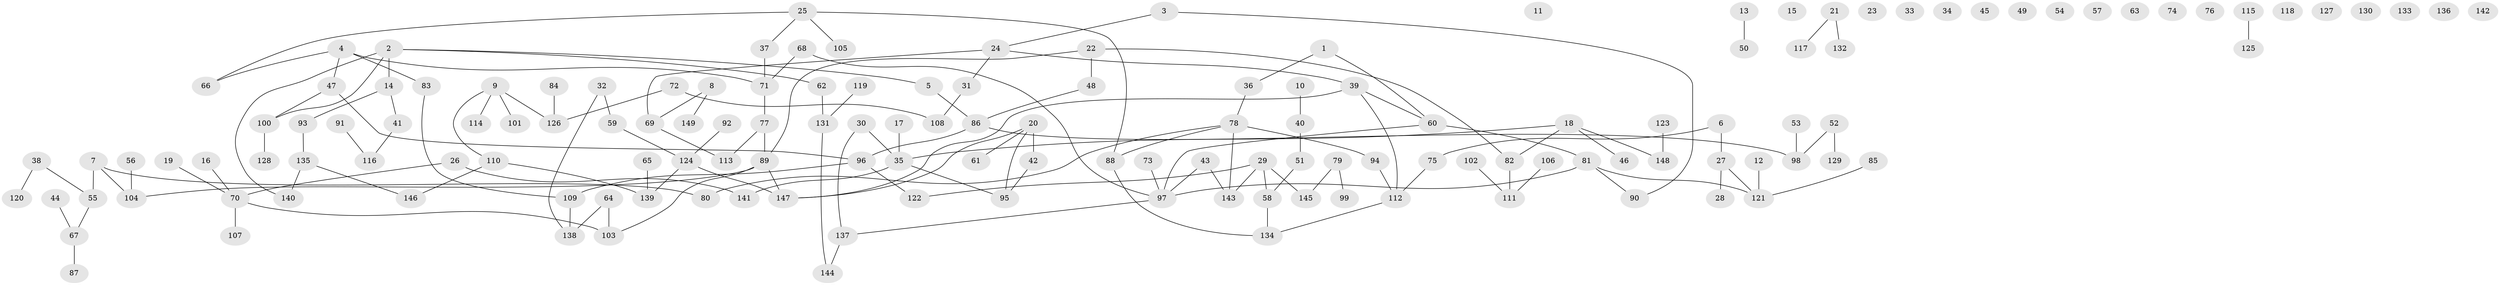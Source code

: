 // Generated by graph-tools (version 1.1) at 2025/39/03/09/25 04:39:49]
// undirected, 149 vertices, 153 edges
graph export_dot {
graph [start="1"]
  node [color=gray90,style=filled];
  1;
  2;
  3;
  4;
  5;
  6;
  7;
  8;
  9;
  10;
  11;
  12;
  13;
  14;
  15;
  16;
  17;
  18;
  19;
  20;
  21;
  22;
  23;
  24;
  25;
  26;
  27;
  28;
  29;
  30;
  31;
  32;
  33;
  34;
  35;
  36;
  37;
  38;
  39;
  40;
  41;
  42;
  43;
  44;
  45;
  46;
  47;
  48;
  49;
  50;
  51;
  52;
  53;
  54;
  55;
  56;
  57;
  58;
  59;
  60;
  61;
  62;
  63;
  64;
  65;
  66;
  67;
  68;
  69;
  70;
  71;
  72;
  73;
  74;
  75;
  76;
  77;
  78;
  79;
  80;
  81;
  82;
  83;
  84;
  85;
  86;
  87;
  88;
  89;
  90;
  91;
  92;
  93;
  94;
  95;
  96;
  97;
  98;
  99;
  100;
  101;
  102;
  103;
  104;
  105;
  106;
  107;
  108;
  109;
  110;
  111;
  112;
  113;
  114;
  115;
  116;
  117;
  118;
  119;
  120;
  121;
  122;
  123;
  124;
  125;
  126;
  127;
  128;
  129;
  130;
  131;
  132;
  133;
  134;
  135;
  136;
  137;
  138;
  139;
  140;
  141;
  142;
  143;
  144;
  145;
  146;
  147;
  148;
  149;
  1 -- 36;
  1 -- 60;
  2 -- 5;
  2 -- 14;
  2 -- 62;
  2 -- 100;
  2 -- 140;
  3 -- 24;
  3 -- 90;
  4 -- 47;
  4 -- 66;
  4 -- 71;
  4 -- 83;
  5 -- 86;
  6 -- 27;
  6 -- 75;
  7 -- 55;
  7 -- 80;
  7 -- 104;
  8 -- 69;
  8 -- 149;
  9 -- 101;
  9 -- 110;
  9 -- 114;
  9 -- 126;
  10 -- 40;
  12 -- 121;
  13 -- 50;
  14 -- 41;
  14 -- 93;
  16 -- 70;
  17 -- 35;
  18 -- 35;
  18 -- 46;
  18 -- 82;
  18 -- 148;
  19 -- 70;
  20 -- 42;
  20 -- 61;
  20 -- 95;
  20 -- 147;
  21 -- 117;
  21 -- 132;
  22 -- 48;
  22 -- 82;
  22 -- 89;
  24 -- 31;
  24 -- 39;
  24 -- 69;
  25 -- 37;
  25 -- 66;
  25 -- 88;
  25 -- 105;
  26 -- 70;
  26 -- 141;
  27 -- 28;
  27 -- 121;
  29 -- 58;
  29 -- 122;
  29 -- 143;
  29 -- 145;
  30 -- 35;
  30 -- 137;
  31 -- 108;
  32 -- 59;
  32 -- 138;
  35 -- 95;
  35 -- 141;
  36 -- 78;
  37 -- 71;
  38 -- 55;
  38 -- 120;
  39 -- 60;
  39 -- 112;
  39 -- 147;
  40 -- 51;
  41 -- 116;
  42 -- 95;
  43 -- 97;
  43 -- 143;
  44 -- 67;
  47 -- 96;
  47 -- 100;
  48 -- 86;
  51 -- 58;
  52 -- 98;
  52 -- 129;
  53 -- 98;
  55 -- 67;
  56 -- 104;
  58 -- 134;
  59 -- 124;
  60 -- 81;
  60 -- 97;
  62 -- 131;
  64 -- 103;
  64 -- 138;
  65 -- 139;
  67 -- 87;
  68 -- 71;
  68 -- 97;
  69 -- 113;
  70 -- 103;
  70 -- 107;
  71 -- 77;
  72 -- 108;
  72 -- 126;
  73 -- 97;
  75 -- 112;
  77 -- 89;
  77 -- 113;
  78 -- 80;
  78 -- 88;
  78 -- 94;
  78 -- 143;
  79 -- 99;
  79 -- 145;
  81 -- 90;
  81 -- 97;
  81 -- 121;
  82 -- 111;
  83 -- 109;
  84 -- 126;
  85 -- 121;
  86 -- 96;
  86 -- 98;
  88 -- 134;
  89 -- 103;
  89 -- 104;
  89 -- 147;
  91 -- 116;
  92 -- 124;
  93 -- 135;
  94 -- 112;
  96 -- 109;
  96 -- 122;
  97 -- 137;
  100 -- 128;
  102 -- 111;
  106 -- 111;
  109 -- 138;
  110 -- 139;
  110 -- 146;
  112 -- 134;
  115 -- 125;
  119 -- 131;
  123 -- 148;
  124 -- 139;
  124 -- 147;
  131 -- 144;
  135 -- 140;
  135 -- 146;
  137 -- 144;
}
